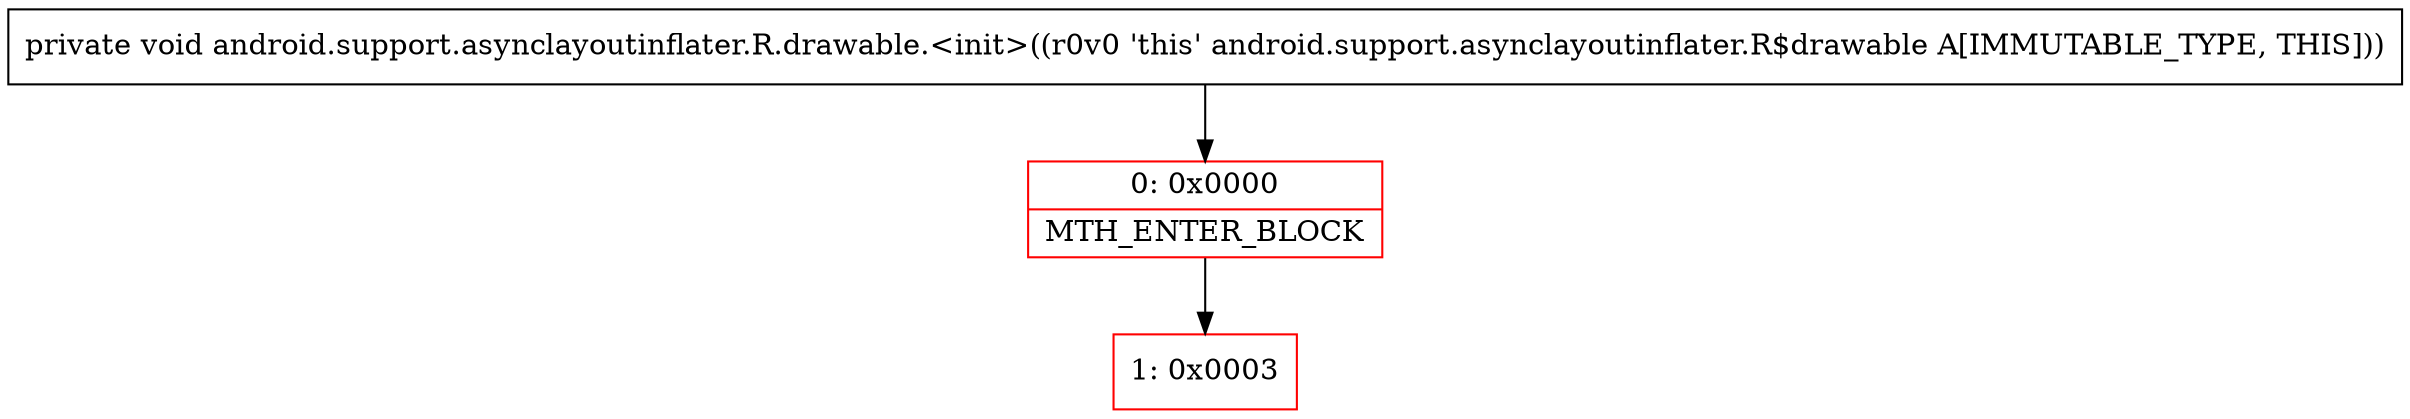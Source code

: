 digraph "CFG forandroid.support.asynclayoutinflater.R.drawable.\<init\>()V" {
subgraph cluster_Region_1360687597 {
label = "R(0)";
node [shape=record,color=blue];
}
Node_0 [shape=record,color=red,label="{0\:\ 0x0000|MTH_ENTER_BLOCK\l}"];
Node_1 [shape=record,color=red,label="{1\:\ 0x0003}"];
MethodNode[shape=record,label="{private void android.support.asynclayoutinflater.R.drawable.\<init\>((r0v0 'this' android.support.asynclayoutinflater.R$drawable A[IMMUTABLE_TYPE, THIS])) }"];
MethodNode -> Node_0;
Node_0 -> Node_1;
}

